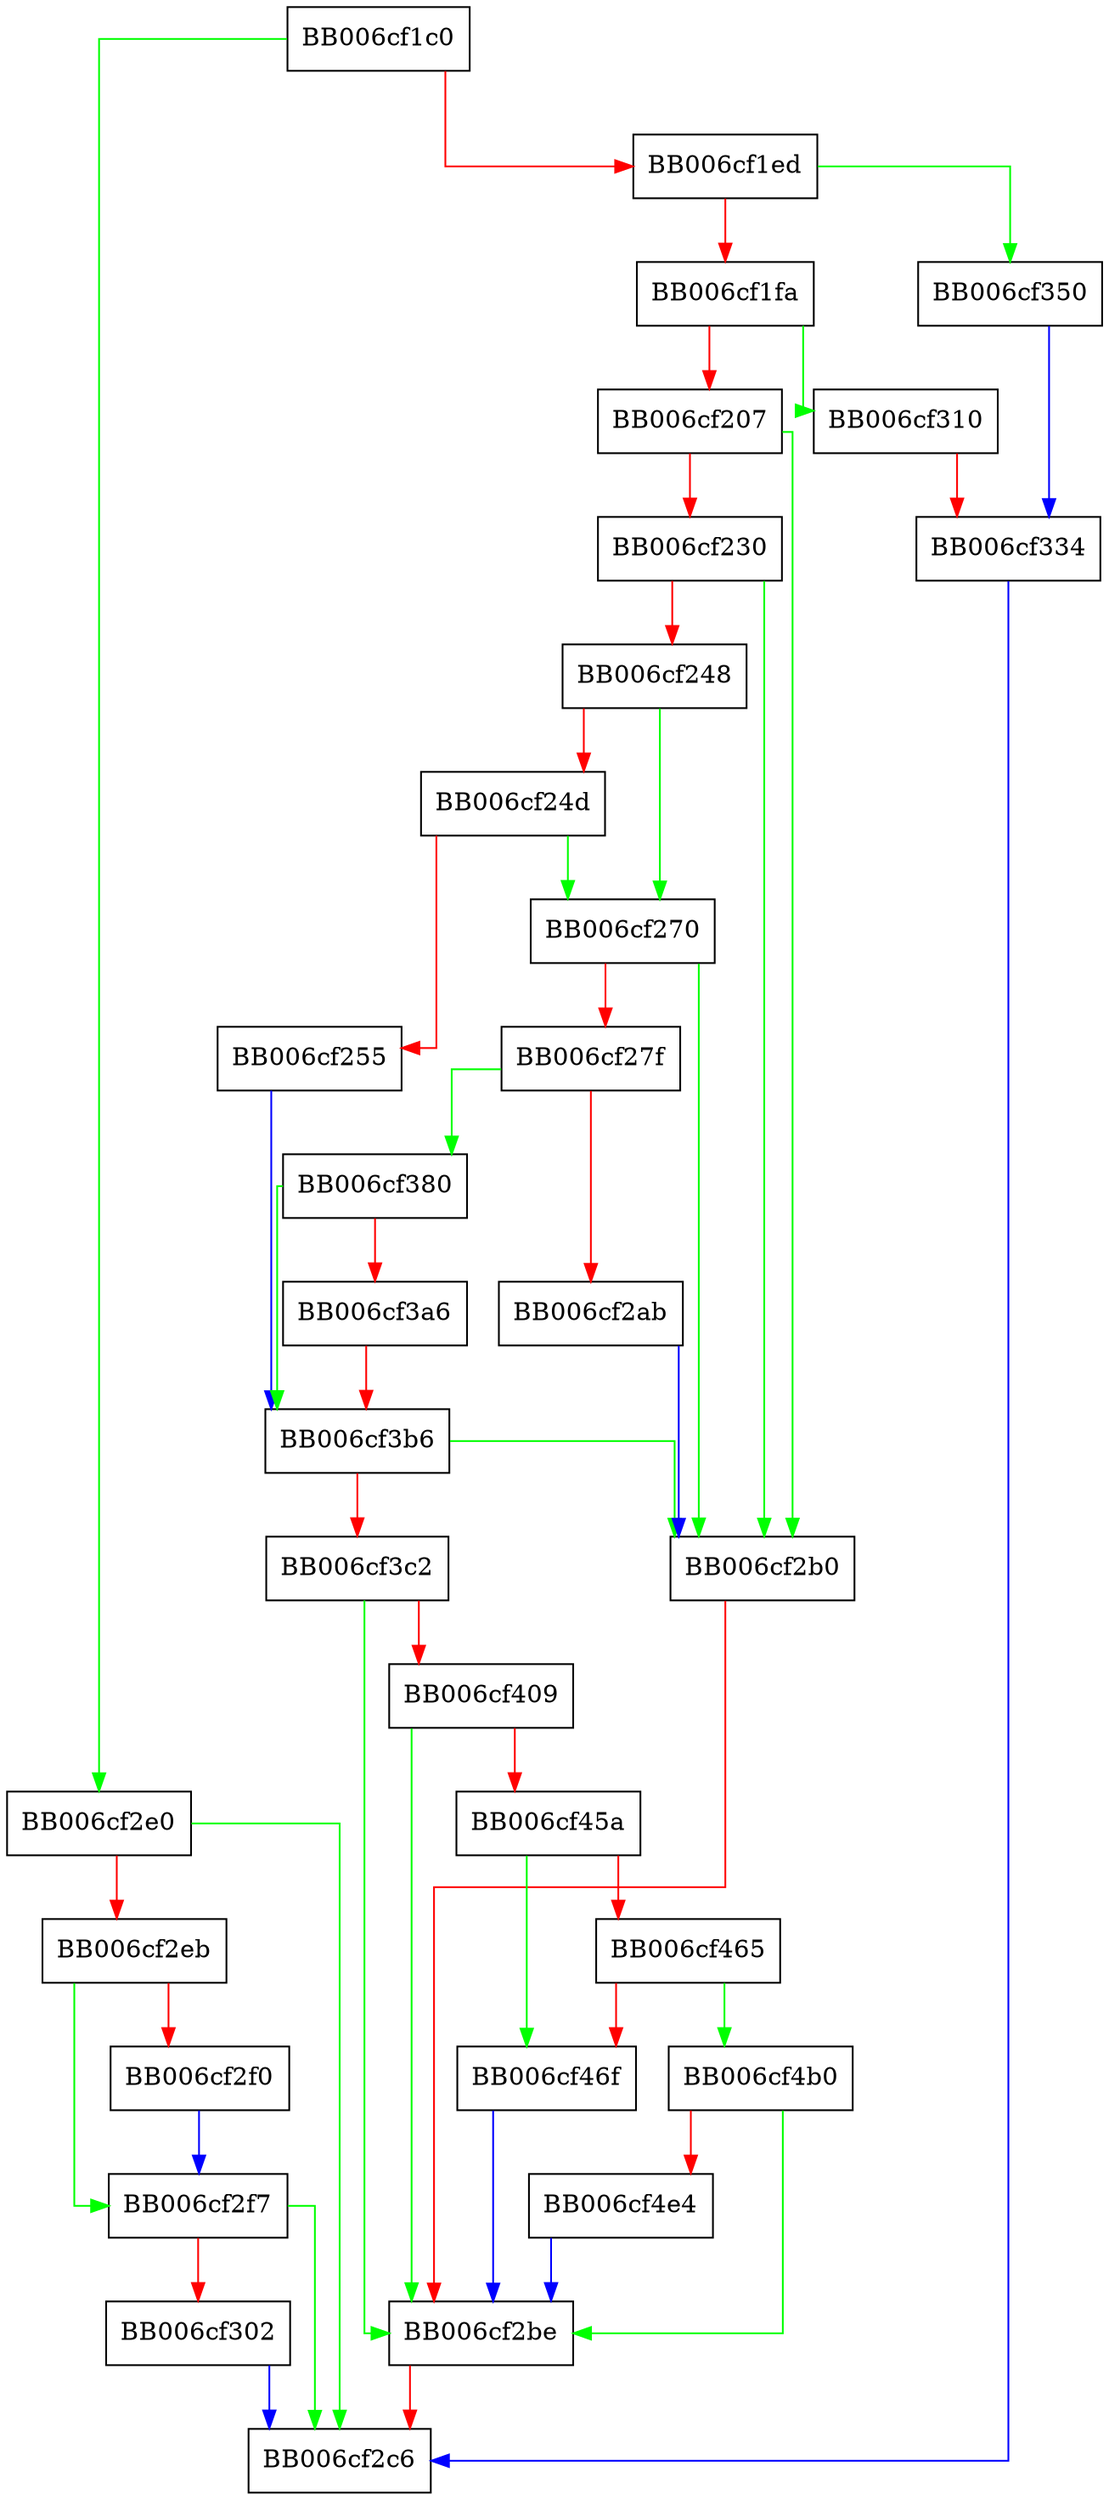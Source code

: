 digraph dhkem_encap {
  node [shape="box"];
  graph [splines=ortho];
  BB006cf1c0 -> BB006cf2e0 [color="green"];
  BB006cf1c0 -> BB006cf1ed [color="red"];
  BB006cf1ed -> BB006cf350 [color="green"];
  BB006cf1ed -> BB006cf1fa [color="red"];
  BB006cf1fa -> BB006cf310 [color="green"];
  BB006cf1fa -> BB006cf207 [color="red"];
  BB006cf207 -> BB006cf2b0 [color="green"];
  BB006cf207 -> BB006cf230 [color="red"];
  BB006cf230 -> BB006cf2b0 [color="green"];
  BB006cf230 -> BB006cf248 [color="red"];
  BB006cf248 -> BB006cf270 [color="green"];
  BB006cf248 -> BB006cf24d [color="red"];
  BB006cf24d -> BB006cf270 [color="green"];
  BB006cf24d -> BB006cf255 [color="red"];
  BB006cf255 -> BB006cf3b6 [color="blue"];
  BB006cf270 -> BB006cf2b0 [color="green"];
  BB006cf270 -> BB006cf27f [color="red"];
  BB006cf27f -> BB006cf380 [color="green"];
  BB006cf27f -> BB006cf2ab [color="red"];
  BB006cf2ab -> BB006cf2b0 [color="blue"];
  BB006cf2b0 -> BB006cf2be [color="red"];
  BB006cf2be -> BB006cf2c6 [color="red"];
  BB006cf2e0 -> BB006cf2c6 [color="green"];
  BB006cf2e0 -> BB006cf2eb [color="red"];
  BB006cf2eb -> BB006cf2f7 [color="green"];
  BB006cf2eb -> BB006cf2f0 [color="red"];
  BB006cf2f0 -> BB006cf2f7 [color="blue"];
  BB006cf2f7 -> BB006cf2c6 [color="green"];
  BB006cf2f7 -> BB006cf302 [color="red"];
  BB006cf302 -> BB006cf2c6 [color="blue"];
  BB006cf310 -> BB006cf334 [color="red"];
  BB006cf334 -> BB006cf2c6 [color="blue"];
  BB006cf350 -> BB006cf334 [color="blue"];
  BB006cf380 -> BB006cf3b6 [color="green"];
  BB006cf380 -> BB006cf3a6 [color="red"];
  BB006cf3a6 -> BB006cf3b6 [color="red"];
  BB006cf3b6 -> BB006cf2b0 [color="green"];
  BB006cf3b6 -> BB006cf3c2 [color="red"];
  BB006cf3c2 -> BB006cf2be [color="green"];
  BB006cf3c2 -> BB006cf409 [color="red"];
  BB006cf409 -> BB006cf2be [color="green"];
  BB006cf409 -> BB006cf45a [color="red"];
  BB006cf45a -> BB006cf46f [color="green"];
  BB006cf45a -> BB006cf465 [color="red"];
  BB006cf465 -> BB006cf4b0 [color="green"];
  BB006cf465 -> BB006cf46f [color="red"];
  BB006cf46f -> BB006cf2be [color="blue"];
  BB006cf4b0 -> BB006cf2be [color="green"];
  BB006cf4b0 -> BB006cf4e4 [color="red"];
  BB006cf4e4 -> BB006cf2be [color="blue"];
}